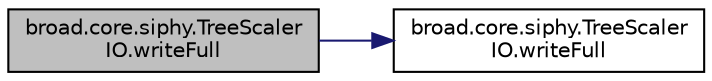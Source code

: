 digraph "broad.core.siphy.TreeScalerIO.writeFull"
{
  edge [fontname="Helvetica",fontsize="10",labelfontname="Helvetica",labelfontsize="10"];
  node [fontname="Helvetica",fontsize="10",shape=record];
  rankdir="LR";
  Node1 [label="broad.core.siphy.TreeScaler\lIO.writeFull",height=0.2,width=0.4,color="black", fillcolor="grey75", style="filled" fontcolor="black"];
  Node1 -> Node2 [color="midnightblue",fontsize="10",style="solid"];
  Node2 [label="broad.core.siphy.TreeScaler\lIO.writeFull",height=0.2,width=0.4,color="black", fillcolor="white", style="filled",URL="$classbroad_1_1core_1_1siphy_1_1_tree_scaler_i_o.html#a7e8e076a48575ca01907a521c79f5335"];
}
